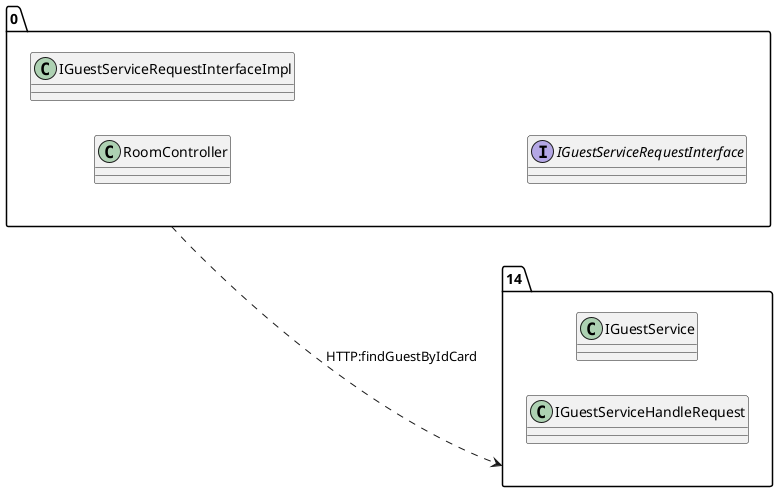 @startuml 
allow_mixing
left to right direction
package "0"{
class RoomController
class IGuestServiceRequestInterfaceImpl
interface IGuestServiceRequestInterface

}
package "14"{
class IGuestService
class IGuestServiceHandleRequest

}
"0" ..> "14":HTTP:findGuestByIdCard
@enduml